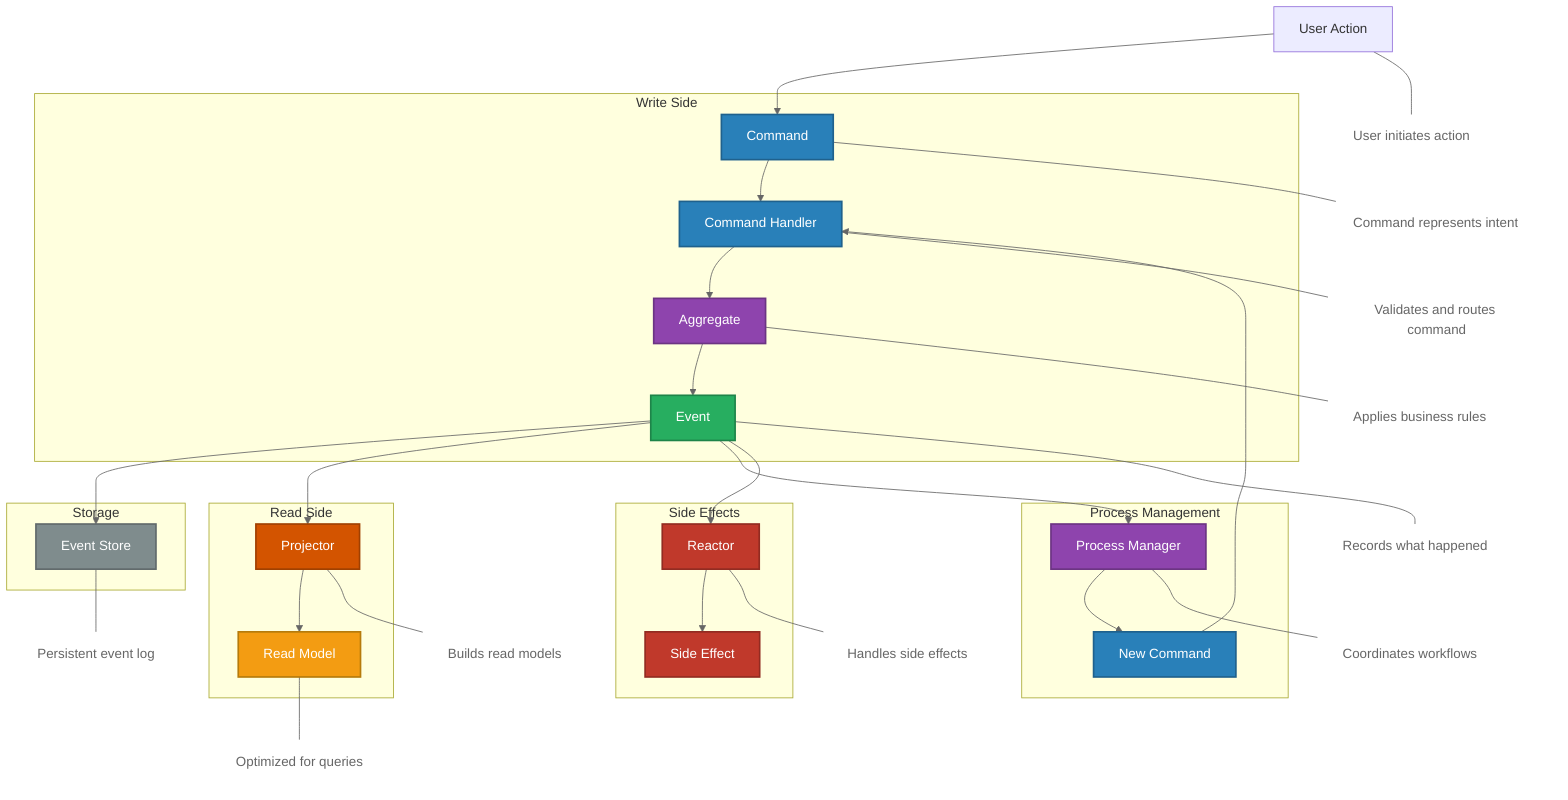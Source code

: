 %%{init: {'theme': 'default', 'themeVariables': { 'primaryColor': '#f5f5f5', 'primaryTextColor': '#333333', 'primaryBorderColor': '#cccccc', 'lineColor': '#666666', 'secondaryColor': '#f0f0f0', 'tertiaryColor': '#ffffff' }}}%%
graph TD
    %% Main components
    A[User Action] --> B[Command]
    B --> C[Command Handler]
    C --> D[Aggregate]
    D --> E[Event]
    E --> F[Event Store]
    E --> G[Projector]
    G --> H[Read Model]
    E --> I[Process Manager]
    I --> J[New Command]
    J --> C
    E --> K[Reactor]
    K --> L[Side Effect]
    
    %% Component styling
    style B fill:#2980B9,stroke:#1F618D,color:white,stroke-width:2px
    style C fill:#2980B9,stroke:#1F618D,color:white,stroke-width:2px
    style D fill:#8E44AD,stroke:#6C3483,color:white,stroke-width:2px
    style E fill:#27AE60,stroke:#1E8449,color:white,stroke-width:2px
    style F fill:#7F8C8D,stroke:#616A6B,color:white,stroke-width:2px
    style G fill:#D35400,stroke:#A04000,color:white,stroke-width:2px
    style H fill:#F39C12,stroke:#B67B0B,color:white,stroke-width:2px
    style I fill:#8E44AD,stroke:#6C3483,color:white,stroke-width:2px
    style J fill:#2980B9,stroke:#1F618D,color:white,stroke-width:2px
    style K fill:#C0392B,stroke:#922B21,color:white,stroke-width:2px
    style L fill:#C0392B,stroke:#922B21,color:white,stroke-width:2px
    
    %% Subgraphs for logical grouping
    subgraph "Write Side"
        B
        C
        D
        E
    end
    
    subgraph "Storage"
        F
    end
    
    subgraph "Read Side"
        G
        H
    end
    
    subgraph "Process Management"
        I
        J
    end
    
    subgraph "Side Effects"
        K
        L
    end
    
    %% Annotations
    classDef annotation fill:none,stroke:none,color:#666
    
    A1[User initiates action]:::annotation
    B1[Command represents intent]:::annotation
    C1[Validates and routes command]:::annotation
    D1[Applies business rules]:::annotation
    E1[Records what happened]:::annotation
    F1[Persistent event log]:::annotation
    G1[Builds read models]:::annotation
    H1[Optimized for queries]:::annotation
    I1[Coordinates workflows]:::annotation
    K1[Handles side effects]:::annotation
    
    A --- A1
    B --- B1
    C --- C1
    D --- D1
    E --- E1
    F --- F1
    G --- G1
    H --- H1
    I --- I1
    K --- K1